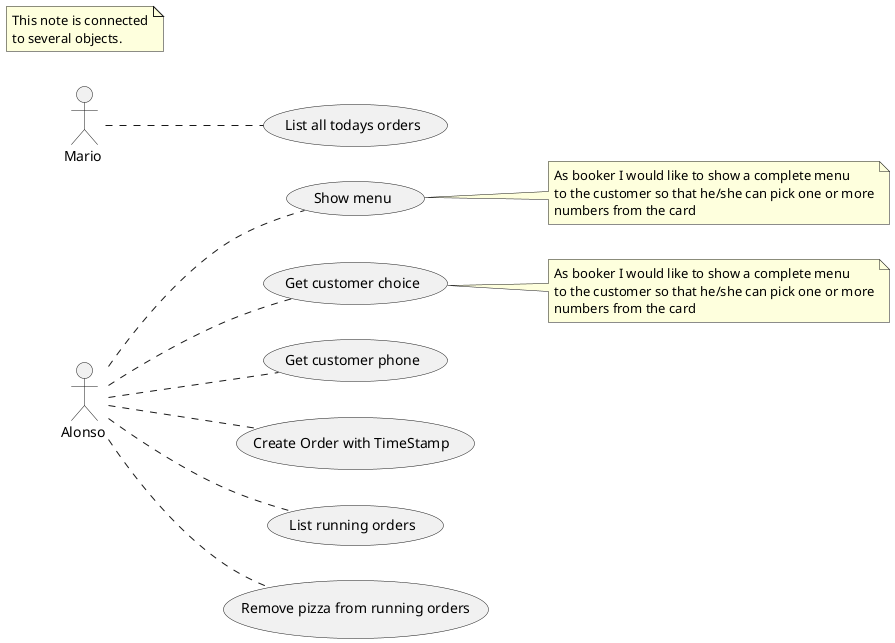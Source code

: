 @startuml
left to right direction
:Alonso : as Booker
:Mario : as Owner
(Show menu) as (Show)
(Get customer choice) as (Use)
(Get customer phone) as (Phone)
(Create Order with TimeStamp ) as (Order)
(List running orders) as (List)
(Remove pizza from running orders) as (Remov)
(List all todays orders) as (Prod)


'''note right of Admin : This is an example.
'''note right of Admin : This is an example.

note right of (Show)
As booker I would like to show a complete menu
to the customer so that he/she can pick one or more
numbers from the card
end note
note right of (Use)
As booker I would like to show a complete menu
to the customer so that he/she can pick one or more
numbers from the card
end note

note "This note is connected\nto several objects." as N2
(Booker) .. (Show)
(Booker) .. (Use)
(Booker) .. (List)
(Booker) .. (Remov)
(Booker) .. (Phone)
(Booker) .. (Order)
(Owner) .. (Prod)
@enduml